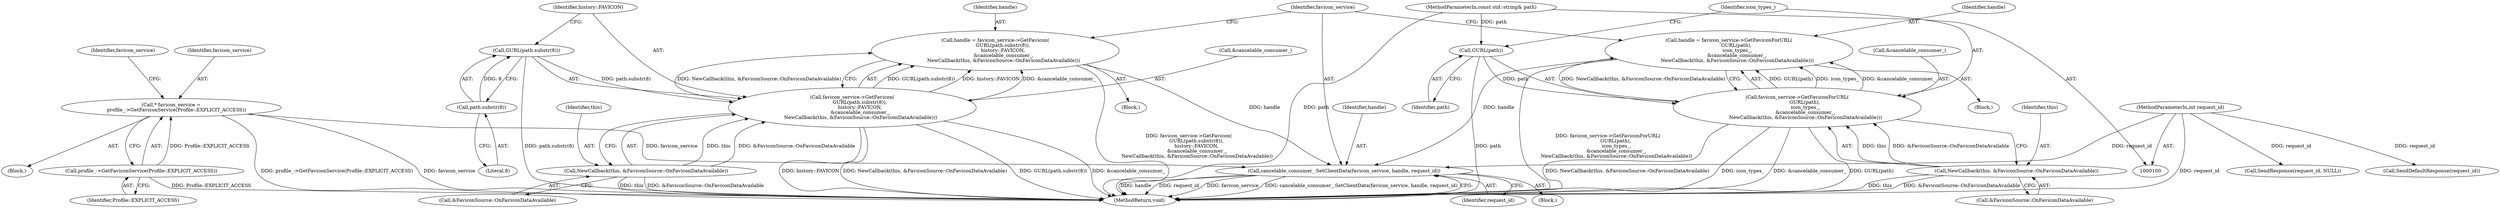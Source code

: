 digraph "1_Chrome_abbd2f4b36da8c89e6f3002eb84f60064a6ff067_0@pointer" {
"1000158" [label="(Call,cancelable_consumer_.SetClientData(favicon_service, handle, request_id))"];
"1000106" [label="(Call,* favicon_service =\n       profile_->GetFaviconService(Profile::EXPLICIT_ACCESS))"];
"1000108" [label="(Call,profile_->GetFaviconService(Profile::EXPLICIT_ACCESS))"];
"1000131" [label="(Call,handle = favicon_service->GetFavicon(\n          GURL(path.substr(8)),\n          history::FAVICON,\n           &cancelable_consumer_,\n           NewCallback(this, &FaviconSource::OnFaviconDataAvailable)))"];
"1000133" [label="(Call,favicon_service->GetFavicon(\n          GURL(path.substr(8)),\n          history::FAVICON,\n           &cancelable_consumer_,\n           NewCallback(this, &FaviconSource::OnFaviconDataAvailable)))"];
"1000134" [label="(Call,GURL(path.substr(8)))"];
"1000135" [label="(Call,path.substr(8))"];
"1000140" [label="(Call,NewCallback(this, &FaviconSource::OnFaviconDataAvailable))"];
"1000146" [label="(Call,handle = favicon_service->GetFaviconForURL(\n          GURL(path),\n           icon_types_,\n           &cancelable_consumer_,\n           NewCallback(this, &FaviconSource::OnFaviconDataAvailable)))"];
"1000148" [label="(Call,favicon_service->GetFaviconForURL(\n          GURL(path),\n           icon_types_,\n           &cancelable_consumer_,\n           NewCallback(this, &FaviconSource::OnFaviconDataAvailable)))"];
"1000149" [label="(Call,GURL(path))"];
"1000101" [label="(MethodParameterIn,const std::string& path)"];
"1000154" [label="(Call,NewCallback(this, &FaviconSource::OnFaviconDataAvailable))"];
"1000103" [label="(MethodParameterIn,int request_id)"];
"1000160" [label="(Identifier,handle)"];
"1000135" [label="(Call,path.substr(8))"];
"1000104" [label="(Block,)"];
"1000138" [label="(Call,&cancelable_consumer_)"];
"1000150" [label="(Identifier,path)"];
"1000103" [label="(MethodParameterIn,int request_id)"];
"1000158" [label="(Call,cancelable_consumer_.SetClientData(favicon_service, handle, request_id))"];
"1000146" [label="(Call,handle = favicon_service->GetFaviconForURL(\n          GURL(path),\n           icon_types_,\n           &cancelable_consumer_,\n           NewCallback(this, &FaviconSource::OnFaviconDataAvailable)))"];
"1000111" [label="(Identifier,favicon_service)"];
"1000156" [label="(Call,&FaviconSource::OnFaviconDataAvailable)"];
"1000161" [label="(Identifier,request_id)"];
"1000142" [label="(Call,&FaviconSource::OnFaviconDataAvailable)"];
"1000132" [label="(Identifier,handle)"];
"1000155" [label="(Identifier,this)"];
"1000130" [label="(Block,)"];
"1000108" [label="(Call,profile_->GetFaviconService(Profile::EXPLICIT_ACCESS))"];
"1000148" [label="(Call,favicon_service->GetFaviconForURL(\n          GURL(path),\n           icon_types_,\n           &cancelable_consumer_,\n           NewCallback(this, &FaviconSource::OnFaviconDataAvailable)))"];
"1000109" [label="(Identifier,Profile::EXPLICIT_ACCESS)"];
"1000107" [label="(Identifier,favicon_service)"];
"1000136" [label="(Literal,8)"];
"1000140" [label="(Call,NewCallback(this, &FaviconSource::OnFaviconDataAvailable))"];
"1000154" [label="(Call,NewCallback(this, &FaviconSource::OnFaviconDataAvailable))"];
"1000167" [label="(MethodReturn,void)"];
"1000134" [label="(Call,GURL(path.substr(8)))"];
"1000159" [label="(Identifier,favicon_service)"];
"1000131" [label="(Call,handle = favicon_service->GetFavicon(\n          GURL(path.substr(8)),\n          history::FAVICON,\n           &cancelable_consumer_,\n           NewCallback(this, &FaviconSource::OnFaviconDataAvailable)))"];
"1000149" [label="(Call,GURL(path))"];
"1000133" [label="(Call,favicon_service->GetFavicon(\n          GURL(path.substr(8)),\n          history::FAVICON,\n           &cancelable_consumer_,\n           NewCallback(this, &FaviconSource::OnFaviconDataAvailable)))"];
"1000164" [label="(Call,SendResponse(request_id, NULL))"];
"1000141" [label="(Identifier,this)"];
"1000112" [label="(Block,)"];
"1000147" [label="(Identifier,handle)"];
"1000151" [label="(Identifier,icon_types_)"];
"1000145" [label="(Block,)"];
"1000101" [label="(MethodParameterIn,const std::string& path)"];
"1000152" [label="(Call,&cancelable_consumer_)"];
"1000106" [label="(Call,* favicon_service =\n       profile_->GetFaviconService(Profile::EXPLICIT_ACCESS))"];
"1000137" [label="(Identifier,history::FAVICON)"];
"1000117" [label="(Call,SendDefaultResponse(request_id))"];
"1000158" -> "1000112"  [label="AST: "];
"1000158" -> "1000161"  [label="CFG: "];
"1000159" -> "1000158"  [label="AST: "];
"1000160" -> "1000158"  [label="AST: "];
"1000161" -> "1000158"  [label="AST: "];
"1000167" -> "1000158"  [label="CFG: "];
"1000158" -> "1000167"  [label="DDG: handle"];
"1000158" -> "1000167"  [label="DDG: request_id"];
"1000158" -> "1000167"  [label="DDG: favicon_service"];
"1000158" -> "1000167"  [label="DDG: cancelable_consumer_.SetClientData(favicon_service, handle, request_id)"];
"1000106" -> "1000158"  [label="DDG: favicon_service"];
"1000131" -> "1000158"  [label="DDG: handle"];
"1000146" -> "1000158"  [label="DDG: handle"];
"1000103" -> "1000158"  [label="DDG: request_id"];
"1000106" -> "1000104"  [label="AST: "];
"1000106" -> "1000108"  [label="CFG: "];
"1000107" -> "1000106"  [label="AST: "];
"1000108" -> "1000106"  [label="AST: "];
"1000111" -> "1000106"  [label="CFG: "];
"1000106" -> "1000167"  [label="DDG: profile_->GetFaviconService(Profile::EXPLICIT_ACCESS)"];
"1000106" -> "1000167"  [label="DDG: favicon_service"];
"1000108" -> "1000106"  [label="DDG: Profile::EXPLICIT_ACCESS"];
"1000108" -> "1000109"  [label="CFG: "];
"1000109" -> "1000108"  [label="AST: "];
"1000108" -> "1000167"  [label="DDG: Profile::EXPLICIT_ACCESS"];
"1000131" -> "1000130"  [label="AST: "];
"1000131" -> "1000133"  [label="CFG: "];
"1000132" -> "1000131"  [label="AST: "];
"1000133" -> "1000131"  [label="AST: "];
"1000159" -> "1000131"  [label="CFG: "];
"1000131" -> "1000167"  [label="DDG: favicon_service->GetFavicon(\n          GURL(path.substr(8)),\n          history::FAVICON,\n           &cancelable_consumer_,\n           NewCallback(this, &FaviconSource::OnFaviconDataAvailable))"];
"1000133" -> "1000131"  [label="DDG: GURL(path.substr(8))"];
"1000133" -> "1000131"  [label="DDG: history::FAVICON"];
"1000133" -> "1000131"  [label="DDG: &cancelable_consumer_"];
"1000133" -> "1000131"  [label="DDG: NewCallback(this, &FaviconSource::OnFaviconDataAvailable)"];
"1000133" -> "1000140"  [label="CFG: "];
"1000134" -> "1000133"  [label="AST: "];
"1000137" -> "1000133"  [label="AST: "];
"1000138" -> "1000133"  [label="AST: "];
"1000140" -> "1000133"  [label="AST: "];
"1000133" -> "1000167"  [label="DDG: NewCallback(this, &FaviconSource::OnFaviconDataAvailable)"];
"1000133" -> "1000167"  [label="DDG: GURL(path.substr(8))"];
"1000133" -> "1000167"  [label="DDG: &cancelable_consumer_"];
"1000133" -> "1000167"  [label="DDG: history::FAVICON"];
"1000134" -> "1000133"  [label="DDG: path.substr(8)"];
"1000140" -> "1000133"  [label="DDG: this"];
"1000140" -> "1000133"  [label="DDG: &FaviconSource::OnFaviconDataAvailable"];
"1000134" -> "1000135"  [label="CFG: "];
"1000135" -> "1000134"  [label="AST: "];
"1000137" -> "1000134"  [label="CFG: "];
"1000134" -> "1000167"  [label="DDG: path.substr(8)"];
"1000135" -> "1000134"  [label="DDG: 8"];
"1000135" -> "1000136"  [label="CFG: "];
"1000136" -> "1000135"  [label="AST: "];
"1000140" -> "1000142"  [label="CFG: "];
"1000141" -> "1000140"  [label="AST: "];
"1000142" -> "1000140"  [label="AST: "];
"1000140" -> "1000167"  [label="DDG: &FaviconSource::OnFaviconDataAvailable"];
"1000140" -> "1000167"  [label="DDG: this"];
"1000146" -> "1000145"  [label="AST: "];
"1000146" -> "1000148"  [label="CFG: "];
"1000147" -> "1000146"  [label="AST: "];
"1000148" -> "1000146"  [label="AST: "];
"1000159" -> "1000146"  [label="CFG: "];
"1000146" -> "1000167"  [label="DDG: favicon_service->GetFaviconForURL(\n          GURL(path),\n           icon_types_,\n           &cancelable_consumer_,\n           NewCallback(this, &FaviconSource::OnFaviconDataAvailable))"];
"1000148" -> "1000146"  [label="DDG: GURL(path)"];
"1000148" -> "1000146"  [label="DDG: icon_types_"];
"1000148" -> "1000146"  [label="DDG: &cancelable_consumer_"];
"1000148" -> "1000146"  [label="DDG: NewCallback(this, &FaviconSource::OnFaviconDataAvailable)"];
"1000148" -> "1000154"  [label="CFG: "];
"1000149" -> "1000148"  [label="AST: "];
"1000151" -> "1000148"  [label="AST: "];
"1000152" -> "1000148"  [label="AST: "];
"1000154" -> "1000148"  [label="AST: "];
"1000148" -> "1000167"  [label="DDG: NewCallback(this, &FaviconSource::OnFaviconDataAvailable)"];
"1000148" -> "1000167"  [label="DDG: icon_types_"];
"1000148" -> "1000167"  [label="DDG: &cancelable_consumer_"];
"1000148" -> "1000167"  [label="DDG: GURL(path)"];
"1000149" -> "1000148"  [label="DDG: path"];
"1000154" -> "1000148"  [label="DDG: this"];
"1000154" -> "1000148"  [label="DDG: &FaviconSource::OnFaviconDataAvailable"];
"1000149" -> "1000150"  [label="CFG: "];
"1000150" -> "1000149"  [label="AST: "];
"1000151" -> "1000149"  [label="CFG: "];
"1000149" -> "1000167"  [label="DDG: path"];
"1000101" -> "1000149"  [label="DDG: path"];
"1000101" -> "1000100"  [label="AST: "];
"1000101" -> "1000167"  [label="DDG: path"];
"1000154" -> "1000156"  [label="CFG: "];
"1000155" -> "1000154"  [label="AST: "];
"1000156" -> "1000154"  [label="AST: "];
"1000154" -> "1000167"  [label="DDG: this"];
"1000154" -> "1000167"  [label="DDG: &FaviconSource::OnFaviconDataAvailable"];
"1000103" -> "1000100"  [label="AST: "];
"1000103" -> "1000167"  [label="DDG: request_id"];
"1000103" -> "1000117"  [label="DDG: request_id"];
"1000103" -> "1000164"  [label="DDG: request_id"];
}
